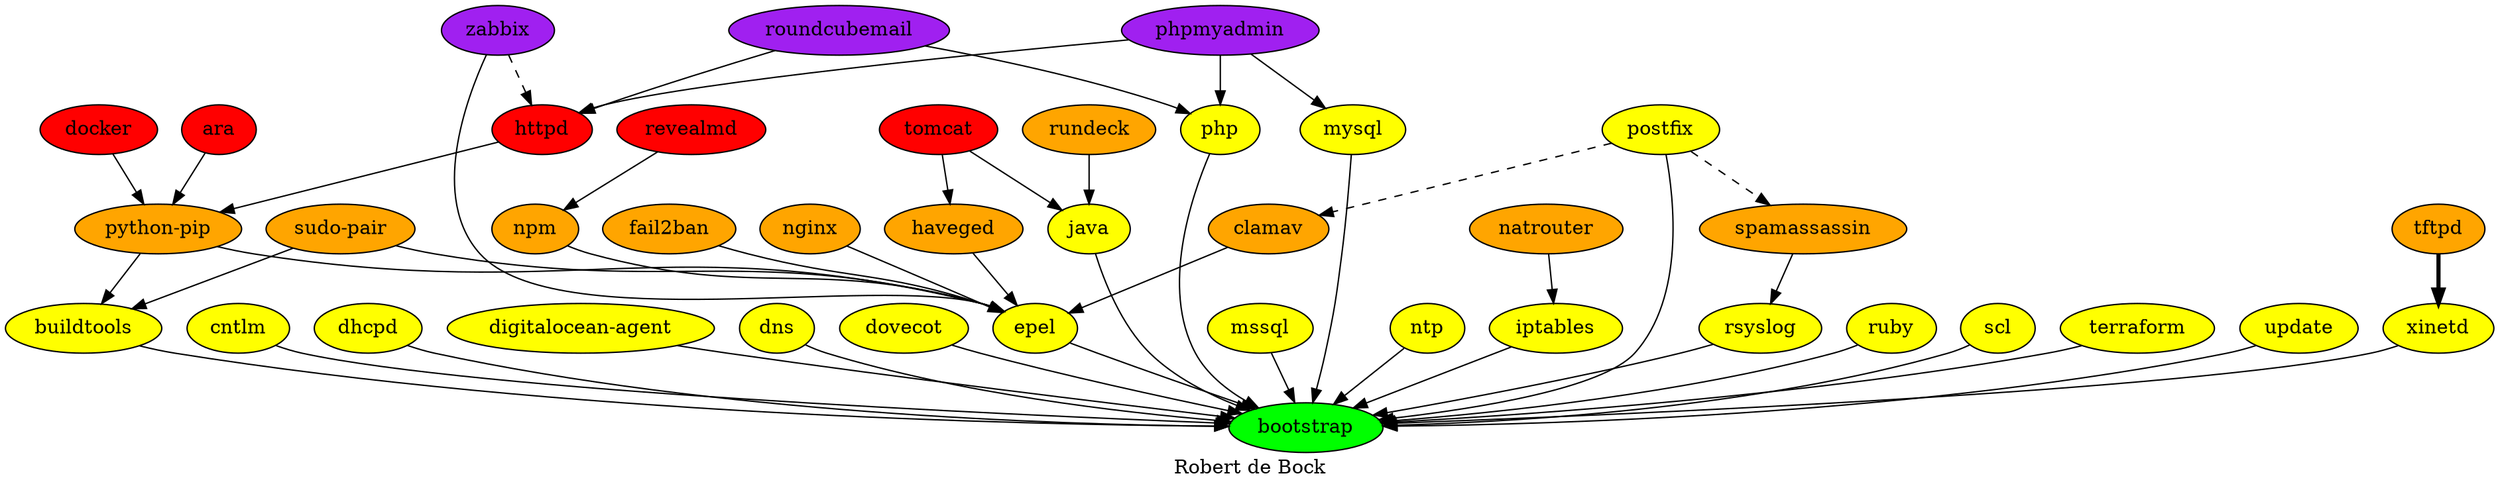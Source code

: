 digraph hierarchy {
  label = "Robert de Bock" ;
  {
    ara [fillcolor=red style=filled]
    bootstrap [fillcolor=green style=filled]
    buildtools [fillcolor=yellow style=filled]
    clamav [fillcolor=orange style=filled]
    cntlm [fillcolor=yellow style=filled]
    dhcpd [fillcolor=yellow style=filled]
    "digitalocean-agent" [fillcolor=yellow style=filled]
    dns [fillcolor=yellow style=filled]
    docker [fillcolor=red style=filled]
    dovecot [fillcolor=yellow style=filled]
    epel [fillcolor=yellow style=filled]
    fail2ban [fillcolor=orange style=filled]
    haveged [fillcolor=orange style=filled]
    httpd [fillcolor=red style=filled]
    iptables [fillcolor=yellow style=filled]
    java [fillcolor=yellow style=filled]
    mssql [fillcolor=yellow style=filled]
    mysql [fillcolor=yellow style=filled]
    natrouter [fillcolor=orange style=filled]
    nginx [fillcolor=orange style=filled]
    npm [fillcolor=orange style=filled]
    ntp [fillcolor=yellow style=filled]
    php [fillcolor=yellow style=filled]
    phpmyadmin [fillcolor=purple style=filled]
    postfix [fillcolor=yellow style=filled]
    "python-pip" [fillcolor=orange style=filled]
    revealmd [fillcolor=red style=filled]
    roundcubemail [fillcolor=purple style=filled]
    rsyslog [fillcolor=yellow style=filled]
    ruby [fillcolor=yellow style=filled]
    rundeck [fillcolor=orange style=filled]
    scl [fillcolor=yellow style=filled]
    spamassassin [fillcolor=orange style=filled]
    "sudo-pair" [fillcolor=orange style=filled]
    terraform [fillcolor=yellow style=filled]
    tftpd [fillcolor=orange style=filled]
    tomcat [fillcolor=red style=filled]
    update [fillcolor=yellow style=filled]
    xinetd [fillcolor=yellow style=filled]
    zabbix [fillcolor=purple style=filled]
  }
  {buildtools cntlm dhcpd "digitalocean-agent" dns dovecot epel iptables java mysql mssql ntp php postfix rsyslog ruby scl terraform update xinetd} -> bootstrap
  {clamav fail2ban haveged nginx npm "python-pip" "sudo-pair" zabbix} -> epel
  postfix -> {spamassassin clamav} [style=dashed]
  {ara docker httpd} -> "python-pip"
  revealmd -> npm
  natrouter -> iptables
  tftpd -> xinetd  [penwidth=3]
  phpmyadmin -> {php httpd mysql}
  roundcubemail -> {php httpd}
  zabbix -> httpd [style=dashed]
  {"python-pip" "sudo-pair"} -> {buildtools}
  {rundeck tomcat} -> java
  tomcat -> haveged
  spamassassin -> rsyslog
}
